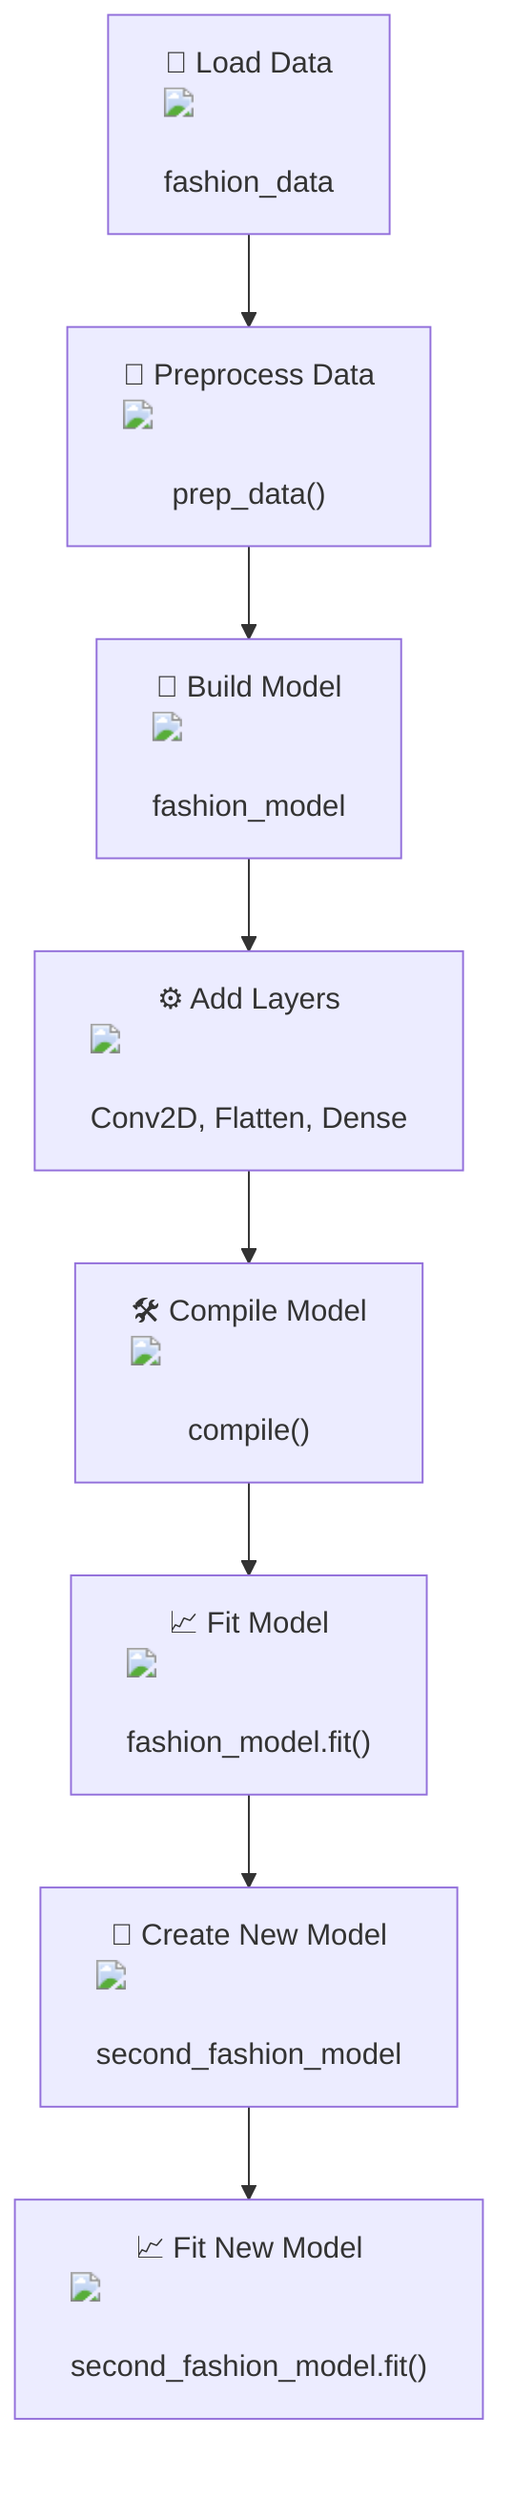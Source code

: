 flowchart TD
    A["📁 Load Data <img src='file.svg'/> <br/> fashion_data"] --> B["🔄 Preprocess Data <img src='column_split.svg'/> <br/> prep_data()"]
    B --> C["🔧 Build Model <img src='brain.svg'/> <br/> fashion_model"]
    C --> D["⚙️ Add Layers <img src='brain.svg'/> <br/> Conv2D, Flatten, Dense"]
    D --> E["🛠️ Compile Model <img src='brain.svg'/> <br/> compile()"]
    E --> F["📈 Fit Model <img src='hist_template.svg'/> <br/> fashion_model.fit()"]
    F --> G["🔄 Create New Model <img src='brain.svg'/> <br/> second_fashion_model"]
    G --> H["📈 Fit New Model <img src='hist_template.svg'/> <br/> second_fashion_model.fit()"]